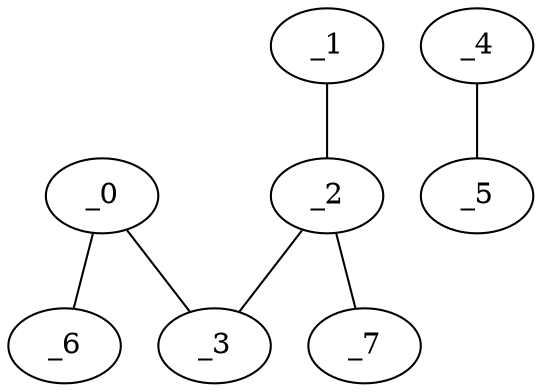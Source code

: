 graph EP1_0149 {
	_0	 [x="2.24",
		y="2.75"];
	_3	 [x="1.23416",
		y="3.06345"];
	_0 -- _3;
	_6	 [x="1.08464",
		y="0.367682"];
	_0 -- _6;
	_1	 [x="1.85392",
		y="0.378121"];
	_2	 [x="0.75",
		y="0.71"];
	_1 -- _2;
	_2 -- _3;
	_7	 [x="1.32644",
		y="0.00425663"];
	_2 -- _7;
	_4	 [x="1.17919",
		y="2.09243"];
	_5	 [x="2.24966",
		y="1.32536"];
	_4 -- _5;
}
